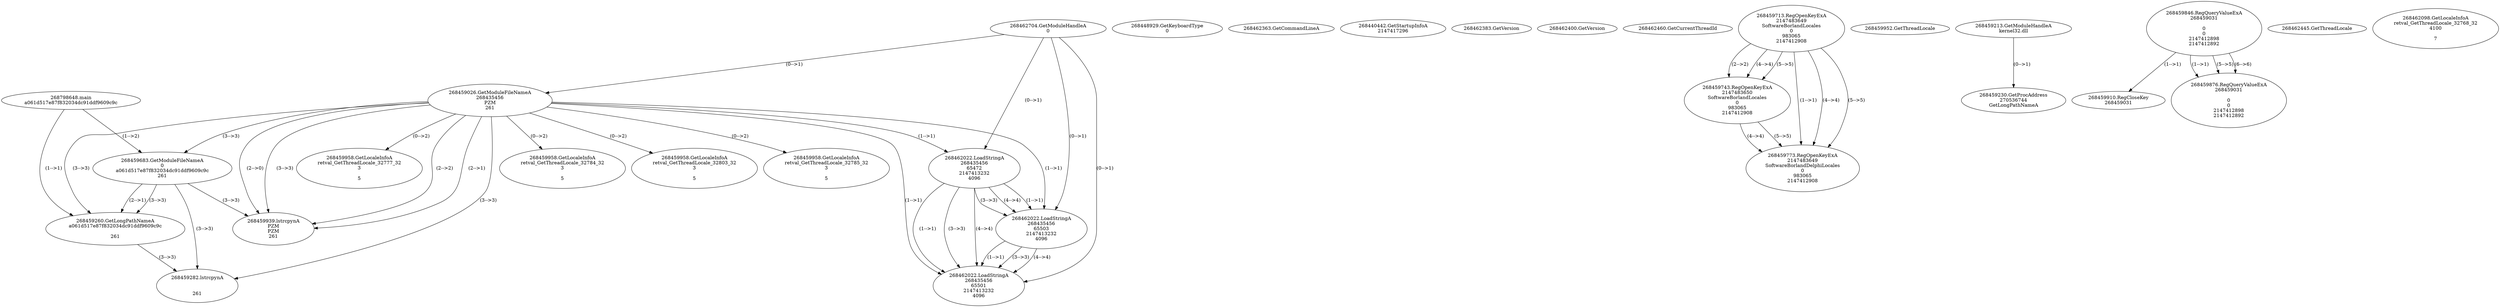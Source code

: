 // Global SCDG with merge call
digraph {
	0 [label="268798648.main
a061d517e87f832034dc91ddf9609c9c"]
	1 [label="268462704.GetModuleHandleA
0"]
	2 [label="268448929.GetKeyboardType
0"]
	3 [label="268462363.GetCommandLineA
"]
	4 [label="268440442.GetStartupInfoA
2147417296"]
	5 [label="268462383.GetVersion
"]
	6 [label="268462400.GetVersion
"]
	7 [label="268462460.GetCurrentThreadId
"]
	8 [label="268459026.GetModuleFileNameA
268435456
PZM
261"]
	1 -> 8 [label="(0-->1)"]
	9 [label="268459683.GetModuleFileNameA
0
a061d517e87f832034dc91ddf9609c9c
261"]
	0 -> 9 [label="(1-->2)"]
	8 -> 9 [label="(3-->3)"]
	10 [label="268459713.RegOpenKeyExA
2147483649
Software\Borland\Locales
0
983065
2147412908"]
	11 [label="268459743.RegOpenKeyExA
2147483650
Software\Borland\Locales
0
983065
2147412908"]
	10 -> 11 [label="(2-->2)"]
	10 -> 11 [label="(4-->4)"]
	10 -> 11 [label="(5-->5)"]
	12 [label="268459773.RegOpenKeyExA
2147483649
Software\Borland\Delphi\Locales
0
983065
2147412908"]
	10 -> 12 [label="(1-->1)"]
	10 -> 12 [label="(4-->4)"]
	11 -> 12 [label="(4-->4)"]
	10 -> 12 [label="(5-->5)"]
	11 -> 12 [label="(5-->5)"]
	13 [label="268459939.lstrcpynA
PZM
PZM
261"]
	8 -> 13 [label="(2-->1)"]
	8 -> 13 [label="(2-->2)"]
	8 -> 13 [label="(3-->3)"]
	9 -> 13 [label="(3-->3)"]
	8 -> 13 [label="(2-->0)"]
	14 [label="268459952.GetThreadLocale
"]
	15 [label="268459958.GetLocaleInfoA
retval_GetThreadLocale_32777_32
3

5"]
	8 -> 15 [label="(0-->2)"]
	16 [label="268462022.LoadStringA
268435456
65472
2147413232
4096"]
	1 -> 16 [label="(0-->1)"]
	8 -> 16 [label="(1-->1)"]
	17 [label="268462022.LoadStringA
268435456
65503
2147413232
4096"]
	1 -> 17 [label="(0-->1)"]
	8 -> 17 [label="(1-->1)"]
	16 -> 17 [label="(1-->1)"]
	16 -> 17 [label="(3-->3)"]
	16 -> 17 [label="(4-->4)"]
	18 [label="268459213.GetModuleHandleA
kernel32.dll"]
	19 [label="268459230.GetProcAddress
270536744
GetLongPathNameA"]
	18 -> 19 [label="(0-->1)"]
	20 [label="268459260.GetLongPathNameA
a061d517e87f832034dc91ddf9609c9c

261"]
	0 -> 20 [label="(1-->1)"]
	9 -> 20 [label="(2-->1)"]
	8 -> 20 [label="(3-->3)"]
	9 -> 20 [label="(3-->3)"]
	21 [label="268459282.lstrcpynA


261"]
	8 -> 21 [label="(3-->3)"]
	9 -> 21 [label="(3-->3)"]
	20 -> 21 [label="(3-->3)"]
	22 [label="268459846.RegQueryValueExA
268459031

0
0
2147412898
2147412892"]
	23 [label="268459910.RegCloseKey
268459031"]
	22 -> 23 [label="(1-->1)"]
	24 [label="268459958.GetLocaleInfoA
retval_GetThreadLocale_32784_32
3

5"]
	8 -> 24 [label="(0-->2)"]
	25 [label="268462445.GetThreadLocale
"]
	26 [label="268462098.GetLocaleInfoA
retval_GetThreadLocale_32768_32
4100

7"]
	27 [label="268459958.GetLocaleInfoA
retval_GetThreadLocale_32803_32
3

5"]
	8 -> 27 [label="(0-->2)"]
	28 [label="268459876.RegQueryValueExA
268459031

0
0
2147412898
2147412892"]
	22 -> 28 [label="(1-->1)"]
	22 -> 28 [label="(5-->5)"]
	22 -> 28 [label="(6-->6)"]
	29 [label="268459958.GetLocaleInfoA
retval_GetThreadLocale_32785_32
3

5"]
	8 -> 29 [label="(0-->2)"]
	30 [label="268462022.LoadStringA
268435456
65501
2147413232
4096"]
	1 -> 30 [label="(0-->1)"]
	8 -> 30 [label="(1-->1)"]
	16 -> 30 [label="(1-->1)"]
	17 -> 30 [label="(1-->1)"]
	16 -> 30 [label="(3-->3)"]
	17 -> 30 [label="(3-->3)"]
	16 -> 30 [label="(4-->4)"]
	17 -> 30 [label="(4-->4)"]
}
